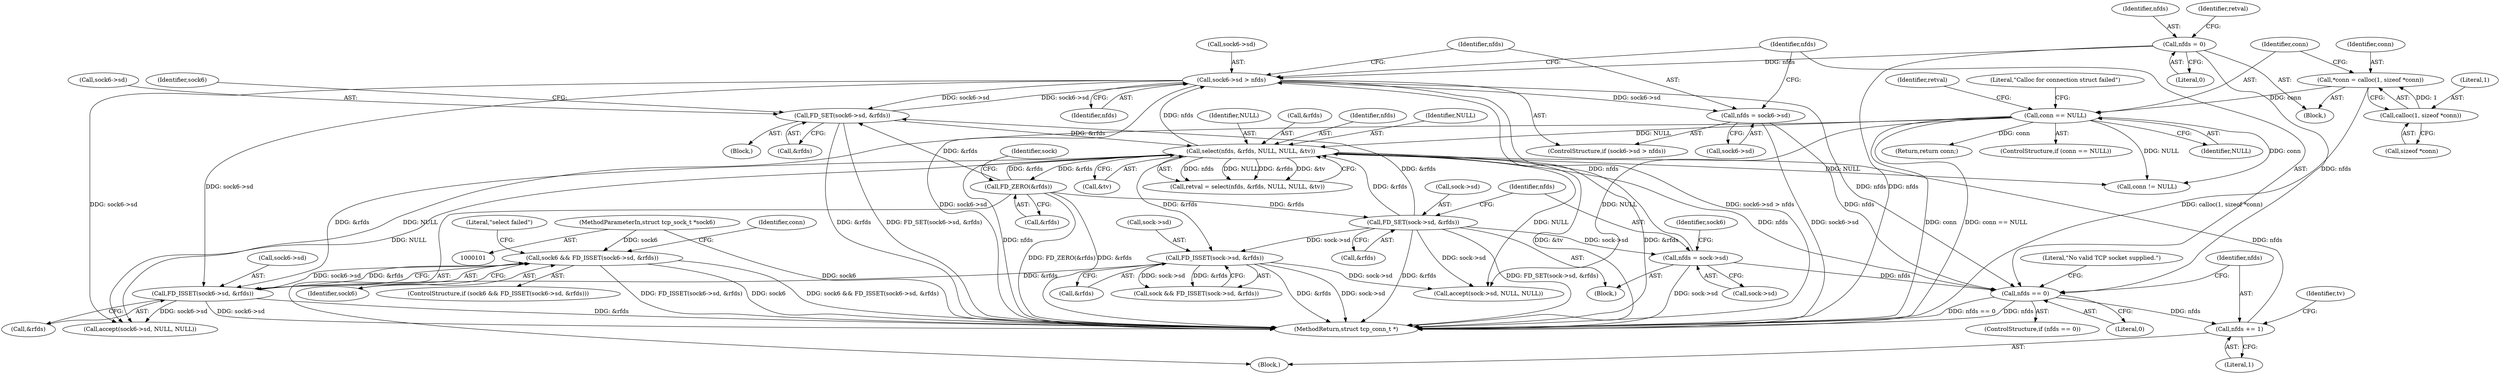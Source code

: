 digraph "0_ippusbxd_46844402bca7a38fc224483ba6f0a93c4613203f_0@pointer" {
"1000237" [label="(Call,sock6 && FD_ISSET(sock6->sd, &rfds))"];
"1000103" [label="(MethodParameterIn,struct tcp_sock_t *sock6)"];
"1000239" [label="(Call,FD_ISSET(sock6->sd, &rfds))"];
"1000163" [label="(Call,sock6->sd > nfds)"];
"1000156" [label="(Call,FD_SET(sock6->sd, &rfds))"];
"1000142" [label="(Call,FD_SET(sock->sd, &rfds))"];
"1000136" [label="(Call,FD_ZERO(&rfds))"];
"1000196" [label="(Call,select(nfds, &rfds, NULL, NULL, &tv))"];
"1000181" [label="(Call,nfds += 1)"];
"1000174" [label="(Call,nfds == 0)"];
"1000168" [label="(Call,nfds = sock6->sd)"];
"1000148" [label="(Call,nfds = sock->sd)"];
"1000128" [label="(Call,nfds = 0)"];
"1000114" [label="(Call,conn == NULL)"];
"1000106" [label="(Call,*conn = calloc(1, sizeof *conn))"];
"1000108" [label="(Call,calloc(1, sizeof *conn))"];
"1000216" [label="(Call,FD_ISSET(sock->sd, &rfds))"];
"1000175" [label="(Identifier,nfds)"];
"1000157" [label="(Call,sock6->sd)"];
"1000154" [label="(Identifier,sock6)"];
"1000108" [label="(Call,calloc(1, sizeof *conn))"];
"1000141" [label="(Block,)"];
"1000162" [label="(ControlStructure,if (sock6->sd > nfds))"];
"1000142" [label="(Call,FD_SET(sock->sd, &rfds))"];
"1000119" [label="(Literal,\"Calloc for connection struct failed\")"];
"1000237" [label="(Call,sock6 && FD_ISSET(sock6->sd, &rfds))"];
"1000140" [label="(Identifier,sock)"];
"1000200" [label="(Identifier,NULL)"];
"1000183" [label="(Literal,1)"];
"1000110" [label="(Call,sizeof *conn)"];
"1000103" [label="(MethodParameterIn,struct tcp_sock_t *sock6)"];
"1000156" [label="(Call,FD_SET(sock6->sd, &rfds))"];
"1000168" [label="(Call,nfds = sock6->sd)"];
"1000115" [label="(Identifier,conn)"];
"1000163" [label="(Call,sock6->sd > nfds)"];
"1000227" [label="(Call,accept(sock->sd, NULL, NULL))"];
"1000155" [label="(Block,)"];
"1000186" [label="(Identifier,tv)"];
"1000136" [label="(Call,FD_ZERO(&rfds))"];
"1000261" [label="(Literal,\"select failed\")"];
"1000173" [label="(ControlStructure,if (nfds == 0))"];
"1000170" [label="(Call,sock6->sd)"];
"1000273" [label="(Return,return conn;)"];
"1000135" [label="(Block,)"];
"1000284" [label="(MethodReturn,struct tcp_conn_t *)"];
"1000176" [label="(Literal,0)"];
"1000129" [label="(Identifier,nfds)"];
"1000150" [label="(Call,sock->sd)"];
"1000113" [label="(ControlStructure,if (conn == NULL))"];
"1000216" [label="(Call,FD_ISSET(sock->sd, &rfds))"];
"1000164" [label="(Call,sock6->sd)"];
"1000239" [label="(Call,FD_ISSET(sock6->sd, &rfds))"];
"1000160" [label="(Call,&rfds)"];
"1000169" [label="(Identifier,nfds)"];
"1000174" [label="(Call,nfds == 0)"];
"1000106" [label="(Call,*conn = calloc(1, sizeof *conn))"];
"1000240" [label="(Call,sock6->sd)"];
"1000165" [label="(Identifier,sock6)"];
"1000198" [label="(Call,&rfds)"];
"1000133" [label="(Identifier,retval)"];
"1000107" [label="(Identifier,conn)"];
"1000202" [label="(Call,&tv)"];
"1000197" [label="(Identifier,nfds)"];
"1000149" [label="(Identifier,nfds)"];
"1000220" [label="(Call,&rfds)"];
"1000104" [label="(Block,)"];
"1000128" [label="(Call,nfds = 0)"];
"1000238" [label="(Identifier,sock6)"];
"1000196" [label="(Call,select(nfds, &rfds, NULL, NULL, &tv))"];
"1000201" [label="(Identifier,NULL)"];
"1000125" [label="(Identifier,retval)"];
"1000116" [label="(Identifier,NULL)"];
"1000214" [label="(Call,sock && FD_ISSET(sock->sd, &rfds))"];
"1000167" [label="(Identifier,nfds)"];
"1000248" [label="(Identifier,conn)"];
"1000137" [label="(Call,&rfds)"];
"1000236" [label="(ControlStructure,if (sock6 && FD_ISSET(sock6->sd, &rfds)))"];
"1000217" [label="(Call,sock->sd)"];
"1000148" [label="(Call,nfds = sock->sd)"];
"1000114" [label="(Call,conn == NULL)"];
"1000146" [label="(Call,&rfds)"];
"1000277" [label="(Call,conn != NULL)"];
"1000130" [label="(Literal,0)"];
"1000250" [label="(Call,accept(sock6->sd, NULL, NULL))"];
"1000143" [label="(Call,sock->sd)"];
"1000243" [label="(Call,&rfds)"];
"1000181" [label="(Call,nfds += 1)"];
"1000109" [label="(Literal,1)"];
"1000182" [label="(Identifier,nfds)"];
"1000194" [label="(Call,retval = select(nfds, &rfds, NULL, NULL, &tv))"];
"1000179" [label="(Literal,\"No valid TCP socket supplied.\")"];
"1000237" -> "1000236"  [label="AST: "];
"1000237" -> "1000238"  [label="CFG: "];
"1000237" -> "1000239"  [label="CFG: "];
"1000238" -> "1000237"  [label="AST: "];
"1000239" -> "1000237"  [label="AST: "];
"1000248" -> "1000237"  [label="CFG: "];
"1000261" -> "1000237"  [label="CFG: "];
"1000237" -> "1000284"  [label="DDG: sock6 && FD_ISSET(sock6->sd, &rfds)"];
"1000237" -> "1000284"  [label="DDG: FD_ISSET(sock6->sd, &rfds)"];
"1000237" -> "1000284"  [label="DDG: sock6"];
"1000103" -> "1000237"  [label="DDG: sock6"];
"1000239" -> "1000237"  [label="DDG: sock6->sd"];
"1000239" -> "1000237"  [label="DDG: &rfds"];
"1000103" -> "1000101"  [label="AST: "];
"1000103" -> "1000284"  [label="DDG: sock6"];
"1000239" -> "1000243"  [label="CFG: "];
"1000240" -> "1000239"  [label="AST: "];
"1000243" -> "1000239"  [label="AST: "];
"1000239" -> "1000284"  [label="DDG: sock6->sd"];
"1000239" -> "1000284"  [label="DDG: &rfds"];
"1000163" -> "1000239"  [label="DDG: sock6->sd"];
"1000216" -> "1000239"  [label="DDG: &rfds"];
"1000196" -> "1000239"  [label="DDG: &rfds"];
"1000239" -> "1000250"  [label="DDG: sock6->sd"];
"1000163" -> "1000162"  [label="AST: "];
"1000163" -> "1000167"  [label="CFG: "];
"1000164" -> "1000163"  [label="AST: "];
"1000167" -> "1000163"  [label="AST: "];
"1000169" -> "1000163"  [label="CFG: "];
"1000175" -> "1000163"  [label="CFG: "];
"1000163" -> "1000284"  [label="DDG: sock6->sd"];
"1000163" -> "1000284"  [label="DDG: sock6->sd > nfds"];
"1000163" -> "1000156"  [label="DDG: sock6->sd"];
"1000156" -> "1000163"  [label="DDG: sock6->sd"];
"1000128" -> "1000163"  [label="DDG: nfds"];
"1000148" -> "1000163"  [label="DDG: nfds"];
"1000196" -> "1000163"  [label="DDG: nfds"];
"1000163" -> "1000168"  [label="DDG: sock6->sd"];
"1000163" -> "1000174"  [label="DDG: nfds"];
"1000163" -> "1000250"  [label="DDG: sock6->sd"];
"1000156" -> "1000155"  [label="AST: "];
"1000156" -> "1000160"  [label="CFG: "];
"1000157" -> "1000156"  [label="AST: "];
"1000160" -> "1000156"  [label="AST: "];
"1000165" -> "1000156"  [label="CFG: "];
"1000156" -> "1000284"  [label="DDG: &rfds"];
"1000156" -> "1000284"  [label="DDG: FD_SET(sock6->sd, &rfds)"];
"1000142" -> "1000156"  [label="DDG: &rfds"];
"1000136" -> "1000156"  [label="DDG: &rfds"];
"1000156" -> "1000196"  [label="DDG: &rfds"];
"1000142" -> "1000141"  [label="AST: "];
"1000142" -> "1000146"  [label="CFG: "];
"1000143" -> "1000142"  [label="AST: "];
"1000146" -> "1000142"  [label="AST: "];
"1000149" -> "1000142"  [label="CFG: "];
"1000142" -> "1000284"  [label="DDG: FD_SET(sock->sd, &rfds)"];
"1000142" -> "1000284"  [label="DDG: &rfds"];
"1000136" -> "1000142"  [label="DDG: &rfds"];
"1000142" -> "1000148"  [label="DDG: sock->sd"];
"1000142" -> "1000196"  [label="DDG: &rfds"];
"1000142" -> "1000216"  [label="DDG: sock->sd"];
"1000142" -> "1000227"  [label="DDG: sock->sd"];
"1000136" -> "1000135"  [label="AST: "];
"1000136" -> "1000137"  [label="CFG: "];
"1000137" -> "1000136"  [label="AST: "];
"1000140" -> "1000136"  [label="CFG: "];
"1000136" -> "1000284"  [label="DDG: FD_ZERO(&rfds)"];
"1000136" -> "1000284"  [label="DDG: &rfds"];
"1000196" -> "1000136"  [label="DDG: &rfds"];
"1000136" -> "1000196"  [label="DDG: &rfds"];
"1000196" -> "1000194"  [label="AST: "];
"1000196" -> "1000202"  [label="CFG: "];
"1000197" -> "1000196"  [label="AST: "];
"1000198" -> "1000196"  [label="AST: "];
"1000200" -> "1000196"  [label="AST: "];
"1000201" -> "1000196"  [label="AST: "];
"1000202" -> "1000196"  [label="AST: "];
"1000194" -> "1000196"  [label="CFG: "];
"1000196" -> "1000284"  [label="DDG: nfds"];
"1000196" -> "1000284"  [label="DDG: &tv"];
"1000196" -> "1000284"  [label="DDG: &rfds"];
"1000196" -> "1000174"  [label="DDG: nfds"];
"1000196" -> "1000194"  [label="DDG: nfds"];
"1000196" -> "1000194"  [label="DDG: NULL"];
"1000196" -> "1000194"  [label="DDG: &rfds"];
"1000196" -> "1000194"  [label="DDG: &tv"];
"1000181" -> "1000196"  [label="DDG: nfds"];
"1000114" -> "1000196"  [label="DDG: NULL"];
"1000196" -> "1000216"  [label="DDG: &rfds"];
"1000196" -> "1000227"  [label="DDG: NULL"];
"1000196" -> "1000250"  [label="DDG: NULL"];
"1000196" -> "1000277"  [label="DDG: NULL"];
"1000181" -> "1000135"  [label="AST: "];
"1000181" -> "1000183"  [label="CFG: "];
"1000182" -> "1000181"  [label="AST: "];
"1000183" -> "1000181"  [label="AST: "];
"1000186" -> "1000181"  [label="CFG: "];
"1000174" -> "1000181"  [label="DDG: nfds"];
"1000174" -> "1000173"  [label="AST: "];
"1000174" -> "1000176"  [label="CFG: "];
"1000175" -> "1000174"  [label="AST: "];
"1000176" -> "1000174"  [label="AST: "];
"1000179" -> "1000174"  [label="CFG: "];
"1000182" -> "1000174"  [label="CFG: "];
"1000174" -> "1000284"  [label="DDG: nfds == 0"];
"1000174" -> "1000284"  [label="DDG: nfds"];
"1000168" -> "1000174"  [label="DDG: nfds"];
"1000148" -> "1000174"  [label="DDG: nfds"];
"1000128" -> "1000174"  [label="DDG: nfds"];
"1000168" -> "1000162"  [label="AST: "];
"1000168" -> "1000170"  [label="CFG: "];
"1000169" -> "1000168"  [label="AST: "];
"1000170" -> "1000168"  [label="AST: "];
"1000175" -> "1000168"  [label="CFG: "];
"1000168" -> "1000284"  [label="DDG: sock6->sd"];
"1000148" -> "1000141"  [label="AST: "];
"1000148" -> "1000150"  [label="CFG: "];
"1000149" -> "1000148"  [label="AST: "];
"1000150" -> "1000148"  [label="AST: "];
"1000154" -> "1000148"  [label="CFG: "];
"1000148" -> "1000284"  [label="DDG: sock->sd"];
"1000128" -> "1000104"  [label="AST: "];
"1000128" -> "1000130"  [label="CFG: "];
"1000129" -> "1000128"  [label="AST: "];
"1000130" -> "1000128"  [label="AST: "];
"1000133" -> "1000128"  [label="CFG: "];
"1000128" -> "1000284"  [label="DDG: nfds"];
"1000114" -> "1000113"  [label="AST: "];
"1000114" -> "1000116"  [label="CFG: "];
"1000115" -> "1000114"  [label="AST: "];
"1000116" -> "1000114"  [label="AST: "];
"1000119" -> "1000114"  [label="CFG: "];
"1000125" -> "1000114"  [label="CFG: "];
"1000114" -> "1000284"  [label="DDG: conn == NULL"];
"1000114" -> "1000284"  [label="DDG: conn"];
"1000106" -> "1000114"  [label="DDG: conn"];
"1000114" -> "1000227"  [label="DDG: NULL"];
"1000114" -> "1000250"  [label="DDG: NULL"];
"1000114" -> "1000273"  [label="DDG: conn"];
"1000114" -> "1000277"  [label="DDG: conn"];
"1000114" -> "1000277"  [label="DDG: NULL"];
"1000106" -> "1000104"  [label="AST: "];
"1000106" -> "1000108"  [label="CFG: "];
"1000107" -> "1000106"  [label="AST: "];
"1000108" -> "1000106"  [label="AST: "];
"1000115" -> "1000106"  [label="CFG: "];
"1000106" -> "1000284"  [label="DDG: calloc(1, sizeof *conn)"];
"1000108" -> "1000106"  [label="DDG: 1"];
"1000108" -> "1000110"  [label="CFG: "];
"1000109" -> "1000108"  [label="AST: "];
"1000110" -> "1000108"  [label="AST: "];
"1000216" -> "1000214"  [label="AST: "];
"1000216" -> "1000220"  [label="CFG: "];
"1000217" -> "1000216"  [label="AST: "];
"1000220" -> "1000216"  [label="AST: "];
"1000214" -> "1000216"  [label="CFG: "];
"1000216" -> "1000284"  [label="DDG: sock->sd"];
"1000216" -> "1000284"  [label="DDG: &rfds"];
"1000216" -> "1000214"  [label="DDG: sock->sd"];
"1000216" -> "1000214"  [label="DDG: &rfds"];
"1000216" -> "1000227"  [label="DDG: sock->sd"];
}
